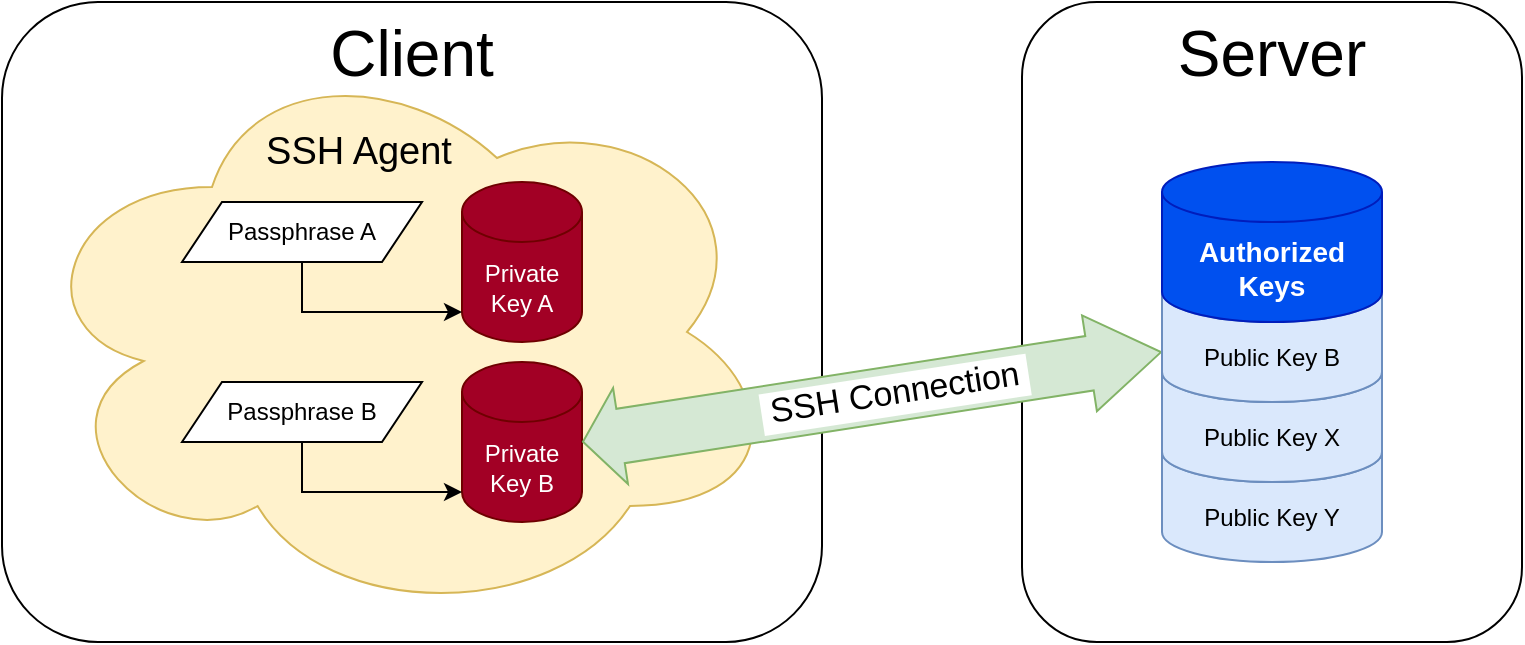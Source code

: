 <mxfile version="21.2.8" type="device">
  <diagram name="Page-1" id="18gKFxEAaGQhKXTTmQJe">
    <mxGraphModel dx="1114" dy="854" grid="1" gridSize="10" guides="1" tooltips="1" connect="1" arrows="1" fold="1" page="1" pageScale="1" pageWidth="827" pageHeight="1169" math="0" shadow="0">
      <root>
        <mxCell id="0" />
        <mxCell id="1" parent="0" />
        <mxCell id="mhwUHoLbakyhLdP8B7vC-5" value="&lt;font style=&quot;font-size: 32px;&quot;&gt;Server&lt;/font&gt;" style="rounded=1;whiteSpace=wrap;html=1;verticalAlign=top;" parent="1" vertex="1">
          <mxGeometry x="550" y="160" width="250" height="320" as="geometry" />
        </mxCell>
        <mxCell id="dYpmPyXzq7dEajP4tjT5-7" value="Public Key Y" style="shape=cylinder3;whiteSpace=wrap;html=1;boundedLbl=1;backgroundOutline=1;size=15;fillColor=#dae8fc;strokeColor=#6c8ebf;" vertex="1" parent="1">
          <mxGeometry x="620" y="370" width="110" height="70" as="geometry" />
        </mxCell>
        <mxCell id="mhwUHoLbakyhLdP8B7vC-6" value="&lt;font style=&quot;font-size: 32px;&quot;&gt;Client&lt;/font&gt;" style="rounded=1;whiteSpace=wrap;html=1;verticalAlign=top;" parent="1" vertex="1">
          <mxGeometry x="40" y="160" width="410" height="320" as="geometry" />
        </mxCell>
        <mxCell id="mhwUHoLbakyhLdP8B7vC-7" value="SSH Agent" style="ellipse;shape=cloud;whiteSpace=wrap;html=1;verticalAlign=top;spacingTop=37;spacingLeft=0;spacingRight=43;fillColor=#fff2cc;strokeColor=#d6b656;fontSize=19;" parent="1" vertex="1">
          <mxGeometry x="50" y="180" width="380" height="290" as="geometry" />
        </mxCell>
        <mxCell id="mhwUHoLbakyhLdP8B7vC-2" value="Private&lt;br&gt;Key B" style="shape=cylinder3;whiteSpace=wrap;html=1;boundedLbl=1;backgroundOutline=1;size=15;fillColor=#a20025;fontColor=#ffffff;strokeColor=#6F0000;" parent="1" vertex="1">
          <mxGeometry x="270" y="340" width="60" height="80" as="geometry" />
        </mxCell>
        <mxCell id="mhwUHoLbakyhLdP8B7vC-8" value="" style="shape=flexArrow;endArrow=classic;startArrow=classic;html=1;rounded=0;fillColor=#d5e8d4;strokeColor=#82b366;width=27.5;endSize=11.73;entryX=0;entryY=0;entryDx=0;entryDy=45;entryPerimeter=0;exitX=1;exitY=0.5;exitDx=0;exitDy=0;exitPerimeter=0;" parent="1" source="mhwUHoLbakyhLdP8B7vC-2" target="dYpmPyXzq7dEajP4tjT5-5" edge="1">
          <mxGeometry width="100" height="100" relative="1" as="geometry">
            <mxPoint x="330" y="380" as="sourcePoint" />
            <mxPoint x="640" y="370" as="targetPoint" />
          </mxGeometry>
        </mxCell>
        <mxCell id="mhwUHoLbakyhLdP8B7vC-9" value="&amp;nbsp;SSH Connection&amp;nbsp;" style="edgeLabel;html=1;align=center;verticalAlign=middle;resizable=0;points=[];rotation=-8.7;spacing=2;spacingTop=-8;labelBorderColor=none;labelPadding=80;fontSize=17;" parent="mhwUHoLbakyhLdP8B7vC-8" vertex="1" connectable="0">
          <mxGeometry x="0.079" y="-4" relative="1" as="geometry">
            <mxPoint x="-1" as="offset" />
          </mxGeometry>
        </mxCell>
        <mxCell id="mhwUHoLbakyhLdP8B7vC-10" value="Private&lt;br&gt;Key A" style="shape=cylinder3;whiteSpace=wrap;html=1;boundedLbl=1;backgroundOutline=1;size=15;fillColor=#a20025;fontColor=#ffffff;strokeColor=#6F0000;" parent="1" vertex="1">
          <mxGeometry x="270" y="250" width="60" height="80" as="geometry" />
        </mxCell>
        <mxCell id="dYpmPyXzq7dEajP4tjT5-1" value="Passphrase A" style="shape=parallelogram;perimeter=parallelogramPerimeter;whiteSpace=wrap;html=1;fixedSize=1;" vertex="1" parent="1">
          <mxGeometry x="130" y="260" width="120" height="30" as="geometry" />
        </mxCell>
        <mxCell id="dYpmPyXzq7dEajP4tjT5-2" value="Passphrase B" style="shape=parallelogram;perimeter=parallelogramPerimeter;whiteSpace=wrap;html=1;fixedSize=1;" vertex="1" parent="1">
          <mxGeometry x="130" y="350" width="120" height="30" as="geometry" />
        </mxCell>
        <mxCell id="dYpmPyXzq7dEajP4tjT5-3" value="" style="endArrow=classic;html=1;rounded=0;exitX=0.5;exitY=1;exitDx=0;exitDy=0;entryX=0;entryY=1;entryDx=0;entryDy=-15;entryPerimeter=0;" edge="1" parent="1" source="dYpmPyXzq7dEajP4tjT5-1" target="mhwUHoLbakyhLdP8B7vC-10">
          <mxGeometry width="50" height="50" relative="1" as="geometry">
            <mxPoint x="390" y="460" as="sourcePoint" />
            <mxPoint x="440" y="410" as="targetPoint" />
            <Array as="points">
              <mxPoint x="190" y="315" />
            </Array>
          </mxGeometry>
        </mxCell>
        <mxCell id="dYpmPyXzq7dEajP4tjT5-4" value="" style="endArrow=classic;html=1;rounded=0;exitX=0.5;exitY=1;exitDx=0;exitDy=0;entryX=0;entryY=1;entryDx=0;entryDy=-15;entryPerimeter=0;" edge="1" parent="1">
          <mxGeometry width="50" height="50" relative="1" as="geometry">
            <mxPoint x="190" y="380" as="sourcePoint" />
            <mxPoint x="270" y="405" as="targetPoint" />
            <Array as="points">
              <mxPoint x="190" y="405" />
            </Array>
          </mxGeometry>
        </mxCell>
        <mxCell id="dYpmPyXzq7dEajP4tjT5-6" value="Public Key X" style="shape=cylinder3;whiteSpace=wrap;html=1;boundedLbl=1;backgroundOutline=1;size=15;fillColor=#dae8fc;strokeColor=#6c8ebf;" vertex="1" parent="1">
          <mxGeometry x="620" y="330" width="110" height="70" as="geometry" />
        </mxCell>
        <mxCell id="dYpmPyXzq7dEajP4tjT5-5" value="Public Key B" style="shape=cylinder3;whiteSpace=wrap;html=1;boundedLbl=1;backgroundOutline=1;size=15;fillColor=#dae8fc;strokeColor=#6c8ebf;" vertex="1" parent="1">
          <mxGeometry x="620" y="290" width="110" height="70" as="geometry" />
        </mxCell>
        <mxCell id="mhwUHoLbakyhLdP8B7vC-3" value="Authorized&lt;br style=&quot;font-size: 14px;&quot;&gt;Keys" style="shape=cylinder3;whiteSpace=wrap;html=1;boundedLbl=1;backgroundOutline=1;size=15;fillColor=#0050ef;fontColor=#ffffff;strokeColor=#001DBC;fontStyle=1;fontSize=14;" parent="1" vertex="1">
          <mxGeometry x="620" y="240" width="110" height="80" as="geometry" />
        </mxCell>
      </root>
    </mxGraphModel>
  </diagram>
</mxfile>
